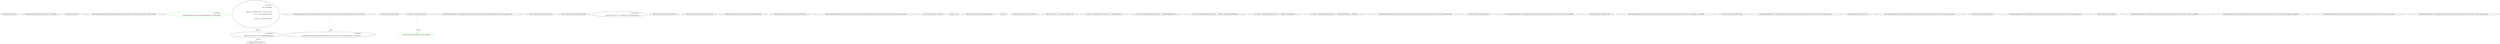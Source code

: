 digraph  {
n0 [cluster="lambda expression", label="Entry lambda expression", span="14-14"];
n1 [cluster="lambda expression", label="NDjangoViewEngineExtensions.Django(null, name, model)", span="14-14"];
n2 [cluster="lambda expression", label="Exit lambda expression", span="14-14"];
n3 [cluster="Nancy.ViewEngines.NDjango.NDjangoViewEngineExtensions.Django<TModel>(Nancy.IViewEngine, string, TModel)", label="Entry Nancy.ViewEngines.NDjango.NDjangoViewEngineExtensions.Django<TModel>(Nancy.IViewEngine, string, TModel)", span="12-12"];
d24 [cluster="Nancy.Embedded.Tests.Unit.EmbeddedStaticContentConventionBuilderFixture.GetEmbeddedStaticContent(string, string, string)", color=green, community=0, label="var assembly =\r\n                typeof(EmbeddedStaticContentConventionBuilderFixture).GetAssembly()", prediction=0, span="85-86"];
d23 [cluster="Nancy.Embedded.Tests.Unit.EmbeddedStaticContentConventionBuilderFixture.GetEmbeddedStaticContent(string, string, string)", label="var context =\r\n                new NancyContext\r\n                {\r\n                    Request = new Request(''GET'', resource, ''http''),\r\n                    Trace = new DefaultRequestTrace\r\n                    {\r\n                        TraceLog = new DefaultTraceLog()\r\n                    }\r\n                }", span="75-83"];
d25 [cluster="Nancy.Embedded.Tests.Unit.EmbeddedStaticContentConventionBuilderFixture.GetEmbeddedStaticContent(string, string, string)", label="var resolver =\r\n                EmbeddedStaticContentConventionBuilder.AddDirectory(virtualDirectory, assembly, contentPath ?? ''Resources'')", span="88-89"];
d38 [cluster="System.Type.GetAssembly()", label="Entry System.Type.GetAssembly()", span="42-42"];
d30 [cluster="Nancy.Embedded.Tests.Unit.EmbeddedStaticContentConventionBuilderFixture.GetEmbeddedStaticContent(string, string, string)", color=green, community=0, label="return Encoding.UTF8.GetString(stream.ToArray());", prediction=1, span="99-99"];
d29 [cluster="Nancy.Embedded.Tests.Unit.EmbeddedStaticContentConventionBuilderFixture.GetEmbeddedStaticContent(string, string, string)", label="response.Contents(stream)", span="98-98"];
d28 [cluster="Nancy.Embedded.Tests.Unit.EmbeddedStaticContentConventionBuilderFixture.GetEmbeddedStaticContent(string, string, string)", label="var stream = new MemoryStream()", span="96-96"];
d32 [cluster="Nancy.Embedded.Tests.Unit.EmbeddedStaticContentConventionBuilderFixture.GetEmbeddedStaticContent(string, string, string)", label="Exit Nancy.Embedded.Tests.Unit.EmbeddedStaticContentConventionBuilderFixture.GetEmbeddedStaticContent(string, string, string)", span="70-70"];
d43 [cluster="System.IO.MemoryStream.ToArray()", label="Entry System.IO.MemoryStream.ToArray()", span="0-0"];
d44 [cluster="System.Text.Encoding.GetString(byte[])", label="Entry System.Text.Encoding.GetString(byte[])", span="0-0"];
d22 [cluster="Nancy.Embedded.Tests.Unit.EmbeddedStaticContentConventionBuilderFixture.GetEmbeddedStaticContent(string, string, string)", label="var resource =\r\n                string.Format(''/{0}/{1}'', virtualDirectory, requestedFilename)", span="72-73"];
d34 [cluster="Nancy.NancyContext.NancyContext()", label="Entry Nancy.NancyContext.NancyContext()", span="26-26"];
d35 [cluster="Nancy.Request.Request(string, string, string)", label="Entry Nancy.Request.Request(string, string, string)", span="33-33"];
d36 [cluster="Nancy.Diagnostics.DefaultRequestTrace.DefaultRequestTrace()", label="Entry Nancy.Diagnostics.DefaultRequestTrace.DefaultRequestTrace()", span="7-7"];
d37 [cluster="Nancy.Diagnostics.DefaultTraceLog.DefaultTraceLog()", label="Entry Nancy.Diagnostics.DefaultTraceLog.DefaultTraceLog()", span="15-15"];
d26 [cluster="Nancy.Embedded.Tests.Unit.EmbeddedStaticContentConventionBuilderFixture.GetEmbeddedStaticContent(string, string, string)", label="var response =\r\n                resolver.Invoke(context, null) as EmbeddedFileResponse", span="91-92"];
d4 [cluster="Nancy.Embedded.Tests.Unit.EmbeddedStaticContentConventionBuilderFixture.GetEmbeddedStaticContent(string, string, string)", label="Entry Nancy.Embedded.Tests.Unit.EmbeddedStaticContentConventionBuilderFixture.GetEmbeddedStaticContent(string, string, string)", span="70-70"];
d39 [cluster="Nancy.Embedded.Conventions.EmbeddedStaticContentConventionBuilder.AddDirectory(string, System.Reflection.Assembly, string, params string[])", label="Entry Nancy.Embedded.Conventions.EmbeddedStaticContentConventionBuilder.AddDirectory(string, System.Reflection.Assembly, string, params string[])", span="29-29"];
d42 [cluster="System.Action<T>.Invoke(T)", label="Entry System.Action<T>.Invoke(T)", span="0-0"];
d27 [cluster="Nancy.Embedded.Tests.Unit.EmbeddedStaticContentConventionBuilderFixture.GetEmbeddedStaticContent(string, string, string)", label="response != null", span="94-94"];
d41 [cluster="System.IO.MemoryStream.MemoryStream()", label="Entry System.IO.MemoryStream.MemoryStream()", span="0-0"];
d31 [cluster="Nancy.Embedded.Tests.Unit.EmbeddedStaticContentConventionBuilderFixture.GetEmbeddedStaticContent(string, string, string)", label="return null;", span="103-103"];
d33 [cluster="string.Format(string, object, object)", label="Entry string.Format(string, object, object)", span="0-0"];
d40 [cluster="System.Func<T1, T2, TResult>.Invoke(T1, T2)", label="Entry System.Func<T1, T2, TResult>.Invoke(T1, T2)", span="0-0"];
d1 [cluster="Nancy.Embedded.Tests.Unit.EmbeddedStaticContentConventionBuilderFixture.Should_retrieve_static_content_with_urlencoded_dot()", label="var result = GetEmbeddedStaticContent(''Foo'', ''embedded%2etxt'')", span="20-20"];
d7 [cluster="Nancy.Embedded.Tests.Unit.EmbeddedStaticContentConventionBuilderFixture.Should_retrieve_static_content_in_subfolder()", label="var result = GetEmbeddedStaticContent(''Foo'', ''Subfolder/embedded2.txt'')", span="31-31"];
d11 [cluster="Nancy.Embedded.Tests.Unit.EmbeddedStaticContentConventionBuilderFixture.Should_retrieve_static_content_with_hyphens_in_subfolder()", label="var result = GetEmbeddedStaticContent(''Foo'', ''Subfolder-with-hyphen/embedded3.txt'')", span="42-42"];
d15 [cluster="Nancy.Embedded.Tests.Unit.EmbeddedStaticContentConventionBuilderFixture.Should_retrieve_static_content_with_relative_path()", label="var result = GetEmbeddedStaticContent(''Foo'', ''Subfolder/../embedded.txt'')", span="53-53"];
d19 [cluster="Nancy.Embedded.Tests.Unit.EmbeddedStaticContentConventionBuilderFixture.Should_retrieve_static_content_ignoring_casing()", label="var result = GetEmbeddedStaticContent(''Foo'', ''Subfolder/embedded2.txt'', ''resources'')", span="64-64"];
d0 [cluster="Nancy.Embedded.Tests.Unit.EmbeddedStaticContentConventionBuilderFixture.Should_retrieve_static_content_with_urlencoded_dot()", label="Entry Nancy.Embedded.Tests.Unit.EmbeddedStaticContentConventionBuilderFixture.Should_retrieve_static_content_with_urlencoded_dot()", span="16-16"];
d2 [cluster="Nancy.Embedded.Tests.Unit.EmbeddedStaticContentConventionBuilderFixture.Should_retrieve_static_content_with_urlencoded_dot()", label="result.ShouldEqual(''Embedded Text'')", span="23-23"];
d6 [cluster="Nancy.Embedded.Tests.Unit.EmbeddedStaticContentConventionBuilderFixture.Should_retrieve_static_content_in_subfolder()", label="Entry Nancy.Embedded.Tests.Unit.EmbeddedStaticContentConventionBuilderFixture.Should_retrieve_static_content_in_subfolder()", span="27-27"];
d8 [cluster="Nancy.Embedded.Tests.Unit.EmbeddedStaticContentConventionBuilderFixture.Should_retrieve_static_content_in_subfolder()", label="result.ShouldEqual(''Embedded2 Text'')", span="34-34"];
d10 [cluster="Nancy.Embedded.Tests.Unit.EmbeddedStaticContentConventionBuilderFixture.Should_retrieve_static_content_with_hyphens_in_subfolder()", label="Entry Nancy.Embedded.Tests.Unit.EmbeddedStaticContentConventionBuilderFixture.Should_retrieve_static_content_with_hyphens_in_subfolder()", span="38-38"];
d12 [cluster="Nancy.Embedded.Tests.Unit.EmbeddedStaticContentConventionBuilderFixture.Should_retrieve_static_content_with_hyphens_in_subfolder()", label="result.ShouldEqual(''Embedded3 Text'')", span="45-45"];
d14 [cluster="Nancy.Embedded.Tests.Unit.EmbeddedStaticContentConventionBuilderFixture.Should_retrieve_static_content_with_relative_path()", label="Entry Nancy.Embedded.Tests.Unit.EmbeddedStaticContentConventionBuilderFixture.Should_retrieve_static_content_with_relative_path()", span="49-49"];
d16 [cluster="Nancy.Embedded.Tests.Unit.EmbeddedStaticContentConventionBuilderFixture.Should_retrieve_static_content_with_relative_path()", label="result.ShouldEqual(''Embedded Text'')", span="56-56"];
d18 [cluster="Nancy.Embedded.Tests.Unit.EmbeddedStaticContentConventionBuilderFixture.Should_retrieve_static_content_ignoring_casing()", label="Entry Nancy.Embedded.Tests.Unit.EmbeddedStaticContentConventionBuilderFixture.Should_retrieve_static_content_ignoring_casing()", span="60-60"];
d20 [cluster="Nancy.Embedded.Tests.Unit.EmbeddedStaticContentConventionBuilderFixture.Should_retrieve_static_content_ignoring_casing()", label="result.ShouldEqual(''Embedded2 Text'')", span="67-67"];
d3 [cluster="Nancy.Embedded.Tests.Unit.EmbeddedStaticContentConventionBuilderFixture.Should_retrieve_static_content_with_urlencoded_dot()", label="Exit Nancy.Embedded.Tests.Unit.EmbeddedStaticContentConventionBuilderFixture.Should_retrieve_static_content_with_urlencoded_dot()", span="16-16"];
d5 [cluster="object.ShouldEqual(object)", label="Entry object.ShouldEqual(object)", span="106-106"];
d9 [cluster="Nancy.Embedded.Tests.Unit.EmbeddedStaticContentConventionBuilderFixture.Should_retrieve_static_content_in_subfolder()", label="Exit Nancy.Embedded.Tests.Unit.EmbeddedStaticContentConventionBuilderFixture.Should_retrieve_static_content_in_subfolder()", span="27-27"];
d13 [cluster="Nancy.Embedded.Tests.Unit.EmbeddedStaticContentConventionBuilderFixture.Should_retrieve_static_content_with_hyphens_in_subfolder()", label="Exit Nancy.Embedded.Tests.Unit.EmbeddedStaticContentConventionBuilderFixture.Should_retrieve_static_content_with_hyphens_in_subfolder()", span="38-38"];
d17 [cluster="Nancy.Embedded.Tests.Unit.EmbeddedStaticContentConventionBuilderFixture.Should_retrieve_static_content_with_relative_path()", label="Exit Nancy.Embedded.Tests.Unit.EmbeddedStaticContentConventionBuilderFixture.Should_retrieve_static_content_with_relative_path()", span="49-49"];
d21 [cluster="Nancy.Embedded.Tests.Unit.EmbeddedStaticContentConventionBuilderFixture.Should_retrieve_static_content_ignoring_casing()", label="Exit Nancy.Embedded.Tests.Unit.EmbeddedStaticContentConventionBuilderFixture.Should_retrieve_static_content_ignoring_casing()", span="60-60"];
d23 -> d26  [color=darkseagreen4, key=1, label=context, style=dashed];
d28 -> d30  [color=green, key=1, label=stream, style=dashed];
d26 -> d29  [color=darkseagreen4, key=1, label=response, style=dashed];
d4 -> d25  [color=darkseagreen4, key=1, label=string, style=dashed];
}
